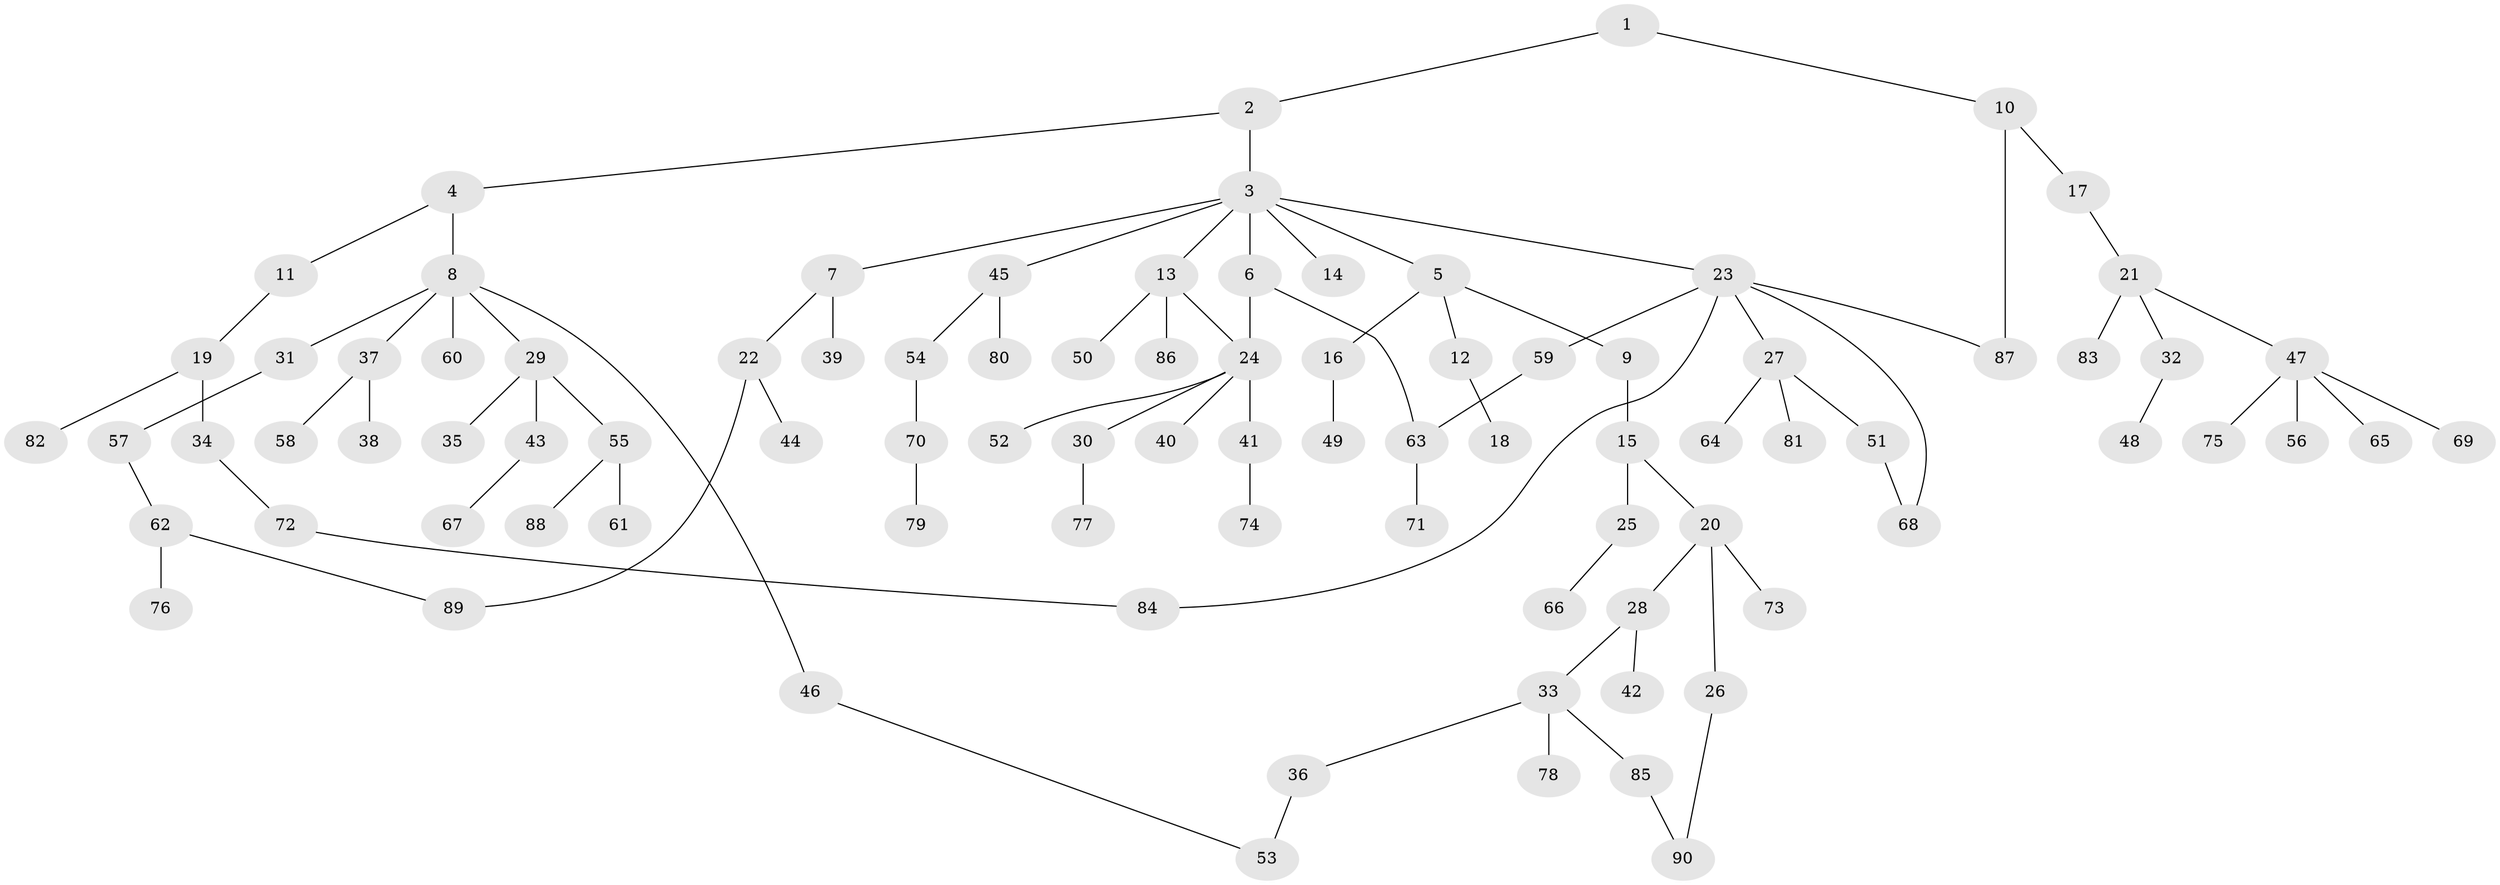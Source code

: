 // Generated by graph-tools (version 1.1) at 2025/34/03/09/25 02:34:01]
// undirected, 90 vertices, 97 edges
graph export_dot {
graph [start="1"]
  node [color=gray90,style=filled];
  1;
  2;
  3;
  4;
  5;
  6;
  7;
  8;
  9;
  10;
  11;
  12;
  13;
  14;
  15;
  16;
  17;
  18;
  19;
  20;
  21;
  22;
  23;
  24;
  25;
  26;
  27;
  28;
  29;
  30;
  31;
  32;
  33;
  34;
  35;
  36;
  37;
  38;
  39;
  40;
  41;
  42;
  43;
  44;
  45;
  46;
  47;
  48;
  49;
  50;
  51;
  52;
  53;
  54;
  55;
  56;
  57;
  58;
  59;
  60;
  61;
  62;
  63;
  64;
  65;
  66;
  67;
  68;
  69;
  70;
  71;
  72;
  73;
  74;
  75;
  76;
  77;
  78;
  79;
  80;
  81;
  82;
  83;
  84;
  85;
  86;
  87;
  88;
  89;
  90;
  1 -- 2;
  1 -- 10;
  2 -- 3;
  2 -- 4;
  3 -- 5;
  3 -- 6;
  3 -- 7;
  3 -- 13;
  3 -- 14;
  3 -- 23;
  3 -- 45;
  4 -- 8;
  4 -- 11;
  5 -- 9;
  5 -- 12;
  5 -- 16;
  6 -- 63;
  6 -- 24;
  7 -- 22;
  7 -- 39;
  8 -- 29;
  8 -- 31;
  8 -- 37;
  8 -- 46;
  8 -- 60;
  9 -- 15;
  10 -- 17;
  10 -- 87;
  11 -- 19;
  12 -- 18;
  13 -- 24;
  13 -- 50;
  13 -- 86;
  15 -- 20;
  15 -- 25;
  16 -- 49;
  17 -- 21;
  19 -- 34;
  19 -- 82;
  20 -- 26;
  20 -- 28;
  20 -- 73;
  21 -- 32;
  21 -- 47;
  21 -- 83;
  22 -- 44;
  22 -- 89;
  23 -- 27;
  23 -- 59;
  23 -- 68;
  23 -- 87;
  23 -- 84;
  24 -- 30;
  24 -- 40;
  24 -- 41;
  24 -- 52;
  25 -- 66;
  26 -- 90;
  27 -- 51;
  27 -- 64;
  27 -- 81;
  28 -- 33;
  28 -- 42;
  29 -- 35;
  29 -- 43;
  29 -- 55;
  30 -- 77;
  31 -- 57;
  32 -- 48;
  33 -- 36;
  33 -- 78;
  33 -- 85;
  34 -- 72;
  36 -- 53;
  37 -- 38;
  37 -- 58;
  41 -- 74;
  43 -- 67;
  45 -- 54;
  45 -- 80;
  46 -- 53;
  47 -- 56;
  47 -- 65;
  47 -- 69;
  47 -- 75;
  51 -- 68;
  54 -- 70;
  55 -- 61;
  55 -- 88;
  57 -- 62;
  59 -- 63;
  62 -- 76;
  62 -- 89;
  63 -- 71;
  70 -- 79;
  72 -- 84;
  85 -- 90;
}
